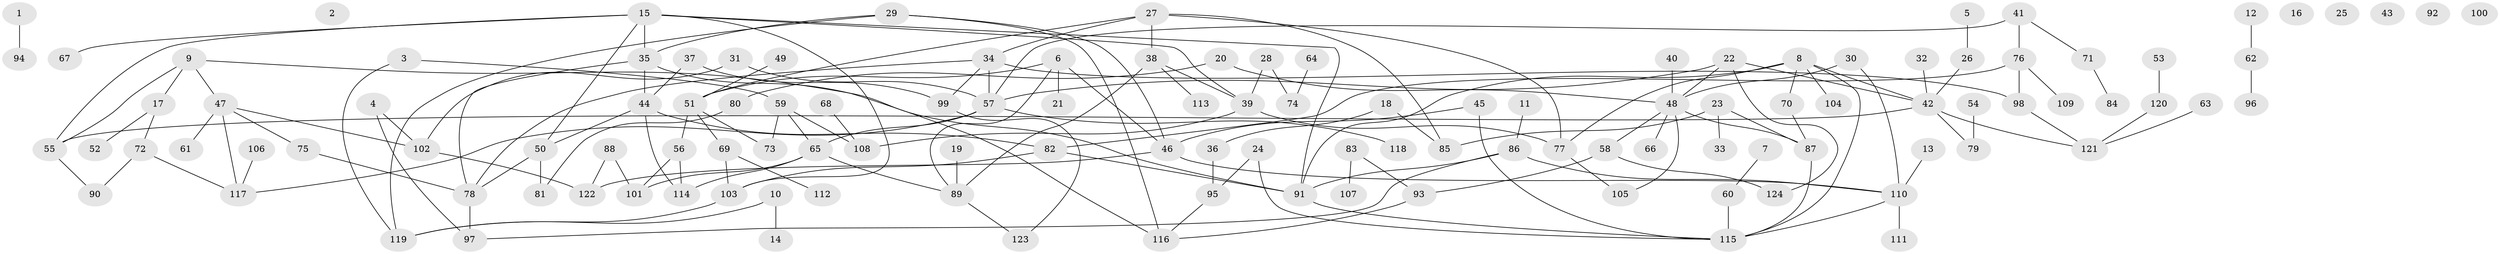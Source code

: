// coarse degree distribution, {1: 0.2891566265060241, 0: 0.07228915662650602, 2: 0.18072289156626506, 3: 0.13253012048192772, 5: 0.12048192771084337, 6: 0.03614457831325301, 9: 0.03614457831325301, 4: 0.07228915662650602, 7: 0.024096385542168676, 8: 0.03614457831325301}
// Generated by graph-tools (version 1.1) at 2025/23/03/03/25 07:23:28]
// undirected, 124 vertices, 165 edges
graph export_dot {
graph [start="1"]
  node [color=gray90,style=filled];
  1;
  2;
  3;
  4;
  5;
  6;
  7;
  8;
  9;
  10;
  11;
  12;
  13;
  14;
  15;
  16;
  17;
  18;
  19;
  20;
  21;
  22;
  23;
  24;
  25;
  26;
  27;
  28;
  29;
  30;
  31;
  32;
  33;
  34;
  35;
  36;
  37;
  38;
  39;
  40;
  41;
  42;
  43;
  44;
  45;
  46;
  47;
  48;
  49;
  50;
  51;
  52;
  53;
  54;
  55;
  56;
  57;
  58;
  59;
  60;
  61;
  62;
  63;
  64;
  65;
  66;
  67;
  68;
  69;
  70;
  71;
  72;
  73;
  74;
  75;
  76;
  77;
  78;
  79;
  80;
  81;
  82;
  83;
  84;
  85;
  86;
  87;
  88;
  89;
  90;
  91;
  92;
  93;
  94;
  95;
  96;
  97;
  98;
  99;
  100;
  101;
  102;
  103;
  104;
  105;
  106;
  107;
  108;
  109;
  110;
  111;
  112;
  113;
  114;
  115;
  116;
  117;
  118;
  119;
  120;
  121;
  122;
  123;
  124;
  1 -- 94;
  3 -- 59;
  3 -- 119;
  4 -- 97;
  4 -- 102;
  5 -- 26;
  6 -- 21;
  6 -- 46;
  6 -- 51;
  6 -- 89;
  7 -- 60;
  8 -- 42;
  8 -- 70;
  8 -- 77;
  8 -- 91;
  8 -- 104;
  8 -- 115;
  9 -- 17;
  9 -- 47;
  9 -- 55;
  9 -- 91;
  10 -- 14;
  10 -- 119;
  11 -- 86;
  12 -- 62;
  13 -- 110;
  15 -- 35;
  15 -- 39;
  15 -- 50;
  15 -- 55;
  15 -- 67;
  15 -- 91;
  15 -- 103;
  17 -- 52;
  17 -- 72;
  18 -- 36;
  18 -- 85;
  19 -- 89;
  20 -- 48;
  20 -- 80;
  22 -- 42;
  22 -- 48;
  22 -- 57;
  22 -- 124;
  23 -- 33;
  23 -- 85;
  23 -- 87;
  24 -- 95;
  24 -- 115;
  26 -- 42;
  27 -- 34;
  27 -- 38;
  27 -- 51;
  27 -- 77;
  27 -- 85;
  28 -- 39;
  28 -- 74;
  29 -- 35;
  29 -- 46;
  29 -- 116;
  29 -- 119;
  30 -- 48;
  30 -- 110;
  31 -- 57;
  31 -- 102;
  32 -- 42;
  34 -- 57;
  34 -- 78;
  34 -- 98;
  34 -- 99;
  35 -- 44;
  35 -- 78;
  35 -- 116;
  36 -- 95;
  37 -- 44;
  37 -- 99;
  38 -- 39;
  38 -- 89;
  38 -- 113;
  39 -- 77;
  39 -- 108;
  40 -- 48;
  41 -- 57;
  41 -- 71;
  41 -- 76;
  42 -- 55;
  42 -- 79;
  42 -- 121;
  44 -- 50;
  44 -- 82;
  44 -- 114;
  45 -- 46;
  45 -- 115;
  46 -- 110;
  46 -- 122;
  47 -- 61;
  47 -- 75;
  47 -- 102;
  47 -- 117;
  48 -- 58;
  48 -- 66;
  48 -- 87;
  48 -- 105;
  49 -- 51;
  50 -- 78;
  50 -- 81;
  51 -- 56;
  51 -- 69;
  51 -- 73;
  53 -- 120;
  54 -- 79;
  55 -- 90;
  56 -- 101;
  56 -- 114;
  57 -- 65;
  57 -- 117;
  57 -- 118;
  58 -- 93;
  58 -- 124;
  59 -- 65;
  59 -- 73;
  59 -- 108;
  60 -- 115;
  62 -- 96;
  63 -- 121;
  64 -- 74;
  65 -- 89;
  65 -- 101;
  65 -- 114;
  68 -- 108;
  69 -- 103;
  69 -- 112;
  70 -- 87;
  71 -- 84;
  72 -- 90;
  72 -- 117;
  75 -- 78;
  76 -- 82;
  76 -- 98;
  76 -- 109;
  77 -- 105;
  78 -- 97;
  80 -- 81;
  82 -- 91;
  82 -- 103;
  83 -- 93;
  83 -- 107;
  86 -- 91;
  86 -- 97;
  86 -- 110;
  87 -- 115;
  88 -- 101;
  88 -- 122;
  89 -- 123;
  91 -- 115;
  93 -- 116;
  95 -- 116;
  98 -- 121;
  99 -- 123;
  102 -- 122;
  103 -- 119;
  106 -- 117;
  110 -- 111;
  110 -- 115;
  120 -- 121;
}

